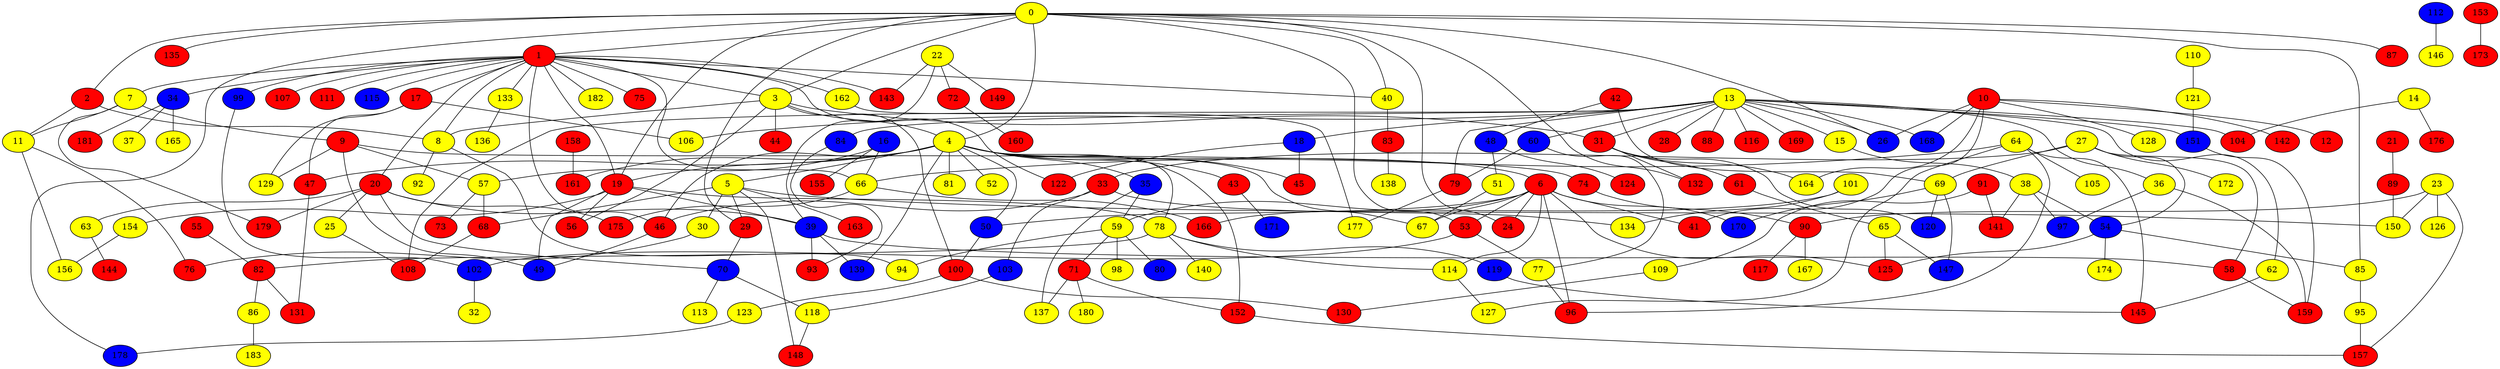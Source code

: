 graph {
0 [style = filled fillcolor = yellow];
1 [style = filled fillcolor = red];
2 [style = filled fillcolor = red];
3 [style = filled fillcolor = yellow];
4 [style = filled fillcolor = yellow];
5 [style = filled fillcolor = yellow];
6 [style = filled fillcolor = red];
7 [style = filled fillcolor = yellow];
8 [style = filled fillcolor = yellow];
9 [style = filled fillcolor = red];
10 [style = filled fillcolor = red];
11 [style = filled fillcolor = yellow];
12 [style = filled fillcolor = red];
13 [style = filled fillcolor = yellow];
14 [style = filled fillcolor = yellow];
15 [style = filled fillcolor = yellow];
16 [style = filled fillcolor = blue];
17 [style = filled fillcolor = red];
18 [style = filled fillcolor = blue];
19 [style = filled fillcolor = red];
20 [style = filled fillcolor = red];
21 [style = filled fillcolor = red];
22 [style = filled fillcolor = yellow];
23 [style = filled fillcolor = yellow];
24 [style = filled fillcolor = red];
25 [style = filled fillcolor = yellow];
26 [style = filled fillcolor = blue];
27 [style = filled fillcolor = yellow];
28 [style = filled fillcolor = red];
29 [style = filled fillcolor = red];
30 [style = filled fillcolor = yellow];
31 [style = filled fillcolor = red];
32 [style = filled fillcolor = yellow];
33 [style = filled fillcolor = red];
34 [style = filled fillcolor = blue];
35 [style = filled fillcolor = blue];
36 [style = filled fillcolor = yellow];
37 [style = filled fillcolor = yellow];
38 [style = filled fillcolor = yellow];
39 [style = filled fillcolor = blue];
40 [style = filled fillcolor = yellow];
41 [style = filled fillcolor = red];
42 [style = filled fillcolor = red];
43 [style = filled fillcolor = red];
44 [style = filled fillcolor = red];
45 [style = filled fillcolor = red];
46 [style = filled fillcolor = red];
47 [style = filled fillcolor = red];
48 [style = filled fillcolor = blue];
49 [style = filled fillcolor = blue];
50 [style = filled fillcolor = blue];
51 [style = filled fillcolor = yellow];
52 [style = filled fillcolor = yellow];
53 [style = filled fillcolor = red];
54 [style = filled fillcolor = blue];
55 [style = filled fillcolor = red];
56 [style = filled fillcolor = red];
57 [style = filled fillcolor = yellow];
58 [style = filled fillcolor = red];
59 [style = filled fillcolor = yellow];
60 [style = filled fillcolor = blue];
61 [style = filled fillcolor = red];
62 [style = filled fillcolor = yellow];
63 [style = filled fillcolor = yellow];
64 [style = filled fillcolor = yellow];
65 [style = filled fillcolor = yellow];
66 [style = filled fillcolor = yellow];
67 [style = filled fillcolor = yellow];
68 [style = filled fillcolor = red];
69 [style = filled fillcolor = yellow];
70 [style = filled fillcolor = blue];
71 [style = filled fillcolor = red];
72 [style = filled fillcolor = red];
73 [style = filled fillcolor = red];
74 [style = filled fillcolor = red];
75 [style = filled fillcolor = red];
76 [style = filled fillcolor = red];
77 [style = filled fillcolor = yellow];
78 [style = filled fillcolor = yellow];
79 [style = filled fillcolor = red];
80 [style = filled fillcolor = blue];
81 [style = filled fillcolor = yellow];
82 [style = filled fillcolor = red];
83 [style = filled fillcolor = red];
84 [style = filled fillcolor = blue];
85 [style = filled fillcolor = yellow];
86 [style = filled fillcolor = yellow];
87 [style = filled fillcolor = red];
88 [style = filled fillcolor = red];
89 [style = filled fillcolor = red];
90 [style = filled fillcolor = red];
91 [style = filled fillcolor = red];
92 [style = filled fillcolor = yellow];
93 [style = filled fillcolor = red];
94 [style = filled fillcolor = yellow];
95 [style = filled fillcolor = yellow];
96 [style = filled fillcolor = red];
97 [style = filled fillcolor = blue];
98 [style = filled fillcolor = yellow];
99 [style = filled fillcolor = blue];
100 [style = filled fillcolor = red];
101 [style = filled fillcolor = yellow];
102 [style = filled fillcolor = blue];
103 [style = filled fillcolor = blue];
104 [style = filled fillcolor = red];
105 [style = filled fillcolor = yellow];
106 [style = filled fillcolor = yellow];
107 [style = filled fillcolor = red];
108 [style = filled fillcolor = red];
109 [style = filled fillcolor = yellow];
110 [style = filled fillcolor = yellow];
111 [style = filled fillcolor = red];
112 [style = filled fillcolor = blue];
113 [style = filled fillcolor = yellow];
114 [style = filled fillcolor = yellow];
115 [style = filled fillcolor = blue];
116 [style = filled fillcolor = red];
117 [style = filled fillcolor = red];
118 [style = filled fillcolor = yellow];
119 [style = filled fillcolor = blue];
120 [style = filled fillcolor = blue];
121 [style = filled fillcolor = yellow];
122 [style = filled fillcolor = red];
123 [style = filled fillcolor = yellow];
124 [style = filled fillcolor = red];
125 [style = filled fillcolor = red];
126 [style = filled fillcolor = yellow];
127 [style = filled fillcolor = yellow];
128 [style = filled fillcolor = yellow];
129 [style = filled fillcolor = yellow];
130 [style = filled fillcolor = red];
131 [style = filled fillcolor = red];
132 [style = filled fillcolor = red];
133 [style = filled fillcolor = yellow];
134 [style = filled fillcolor = yellow];
135 [style = filled fillcolor = red];
136 [style = filled fillcolor = yellow];
137 [style = filled fillcolor = yellow];
138 [style = filled fillcolor = yellow];
139 [style = filled fillcolor = blue];
140 [style = filled fillcolor = yellow];
141 [style = filled fillcolor = red];
142 [style = filled fillcolor = red];
143 [style = filled fillcolor = red];
144 [style = filled fillcolor = red];
145 [style = filled fillcolor = red];
146 [style = filled fillcolor = yellow];
147 [style = filled fillcolor = blue];
148 [style = filled fillcolor = red];
149 [style = filled fillcolor = red];
150 [style = filled fillcolor = yellow];
151 [style = filled fillcolor = blue];
152 [style = filled fillcolor = red];
153 [style = filled fillcolor = red];
154 [style = filled fillcolor = yellow];
155 [style = filled fillcolor = red];
156 [style = filled fillcolor = yellow];
157 [style = filled fillcolor = red];
158 [style = filled fillcolor = red];
159 [style = filled fillcolor = red];
160 [style = filled fillcolor = red];
161 [style = filled fillcolor = red];
162 [style = filled fillcolor = yellow];
163 [style = filled fillcolor = red];
164 [style = filled fillcolor = yellow];
165 [style = filled fillcolor = yellow];
166 [style = filled fillcolor = red];
167 [style = filled fillcolor = yellow];
168 [style = filled fillcolor = blue];
169 [style = filled fillcolor = red];
170 [style = filled fillcolor = blue];
171 [style = filled fillcolor = blue];
172 [style = filled fillcolor = yellow];
173 [style = filled fillcolor = red];
174 [style = filled fillcolor = yellow];
175 [style = filled fillcolor = red];
176 [style = filled fillcolor = red];
177 [style = filled fillcolor = yellow];
178 [style = filled fillcolor = blue];
179 [style = filled fillcolor = red];
180 [style = filled fillcolor = yellow];
181 [style = filled fillcolor = red];
182 [style = filled fillcolor = yellow];
183 [style = filled fillcolor = yellow];
0 -- 4;
0 -- 3;
0 -- 2;
0 -- 1;
0 -- 19;
0 -- 24;
0 -- 26;
0 -- 29;
0 -- 40;
0 -- 53;
0 -- 85;
0 -- 87;
0 -- 132;
0 -- 135;
0 -- 178;
1 -- 3;
1 -- 7;
1 -- 8;
1 -- 17;
1 -- 19;
1 -- 20;
1 -- 34;
1 -- 40;
1 -- 46;
1 -- 66;
1 -- 75;
1 -- 99;
1 -- 107;
1 -- 111;
1 -- 115;
1 -- 122;
1 -- 133;
1 -- 143;
1 -- 162;
1 -- 182;
2 -- 8;
2 -- 11;
3 -- 4;
3 -- 8;
3 -- 31;
3 -- 44;
3 -- 56;
3 -- 100;
4 -- 5;
4 -- 6;
4 -- 19;
4 -- 35;
4 -- 43;
4 -- 45;
4 -- 46;
4 -- 47;
4 -- 50;
4 -- 52;
4 -- 67;
4 -- 78;
4 -- 81;
4 -- 139;
4 -- 152;
4 -- 161;
5 -- 29;
5 -- 30;
5 -- 68;
5 -- 148;
5 -- 150;
5 -- 163;
6 -- 24;
6 -- 41;
6 -- 50;
6 -- 53;
6 -- 59;
6 -- 67;
6 -- 96;
6 -- 114;
6 -- 125;
6 -- 170;
7 -- 9;
7 -- 11;
7 -- 179;
8 -- 92;
8 -- 94;
9 -- 49;
9 -- 57;
9 -- 74;
9 -- 129;
10 -- 12;
10 -- 26;
10 -- 41;
10 -- 128;
10 -- 142;
10 -- 164;
10 -- 168;
11 -- 76;
11 -- 156;
13 -- 15;
13 -- 18;
13 -- 26;
13 -- 28;
13 -- 31;
13 -- 36;
13 -- 60;
13 -- 62;
13 -- 79;
13 -- 84;
13 -- 88;
13 -- 104;
13 -- 106;
13 -- 108;
13 -- 116;
13 -- 151;
13 -- 168;
13 -- 169;
14 -- 104;
14 -- 176;
15 -- 38;
16 -- 57;
16 -- 66;
16 -- 155;
17 -- 47;
17 -- 106;
17 -- 129;
18 -- 45;
18 -- 122;
19 -- 39;
19 -- 49;
19 -- 56;
19 -- 78;
19 -- 154;
20 -- 25;
20 -- 39;
20 -- 63;
20 -- 70;
20 -- 175;
20 -- 179;
21 -- 89;
22 -- 39;
22 -- 72;
22 -- 143;
22 -- 149;
23 -- 90;
23 -- 126;
23 -- 150;
23 -- 157;
25 -- 108;
27 -- 33;
27 -- 54;
27 -- 58;
27 -- 69;
27 -- 172;
29 -- 70;
30 -- 76;
31 -- 61;
31 -- 120;
31 -- 132;
31 -- 164;
33 -- 46;
33 -- 103;
33 -- 134;
34 -- 37;
34 -- 165;
34 -- 181;
35 -- 59;
35 -- 137;
36 -- 97;
36 -- 159;
38 -- 54;
38 -- 97;
38 -- 141;
39 -- 58;
39 -- 93;
39 -- 139;
40 -- 83;
42 -- 48;
42 -- 69;
43 -- 171;
46 -- 49;
47 -- 131;
48 -- 51;
48 -- 124;
50 -- 100;
51 -- 67;
53 -- 77;
53 -- 102;
54 -- 85;
54 -- 125;
54 -- 174;
55 -- 82;
57 -- 68;
57 -- 73;
58 -- 159;
59 -- 71;
59 -- 80;
59 -- 94;
59 -- 98;
60 -- 77;
60 -- 79;
61 -- 65;
62 -- 145;
63 -- 144;
64 -- 66;
64 -- 96;
64 -- 105;
64 -- 127;
64 -- 145;
65 -- 125;
65 -- 147;
66 -- 166;
66 -- 175;
68 -- 108;
69 -- 120;
69 -- 147;
69 -- 170;
70 -- 113;
70 -- 118;
71 -- 137;
71 -- 152;
71 -- 180;
72 -- 160;
74 -- 90;
77 -- 96;
78 -- 82;
78 -- 114;
78 -- 119;
78 -- 140;
79 -- 177;
82 -- 86;
82 -- 131;
83 -- 138;
84 -- 93;
85 -- 95;
86 -- 183;
89 -- 150;
90 -- 117;
90 -- 167;
91 -- 109;
91 -- 141;
95 -- 157;
99 -- 102;
100 -- 123;
100 -- 130;
101 -- 134;
101 -- 166;
102 -- 32;
103 -- 118;
109 -- 130;
110 -- 121;
112 -- 146;
114 -- 127;
118 -- 148;
119 -- 145;
121 -- 151;
123 -- 178;
133 -- 136;
151 -- 159;
152 -- 157;
153 -- 173;
154 -- 156;
158 -- 161;
162 -- 177;
}
